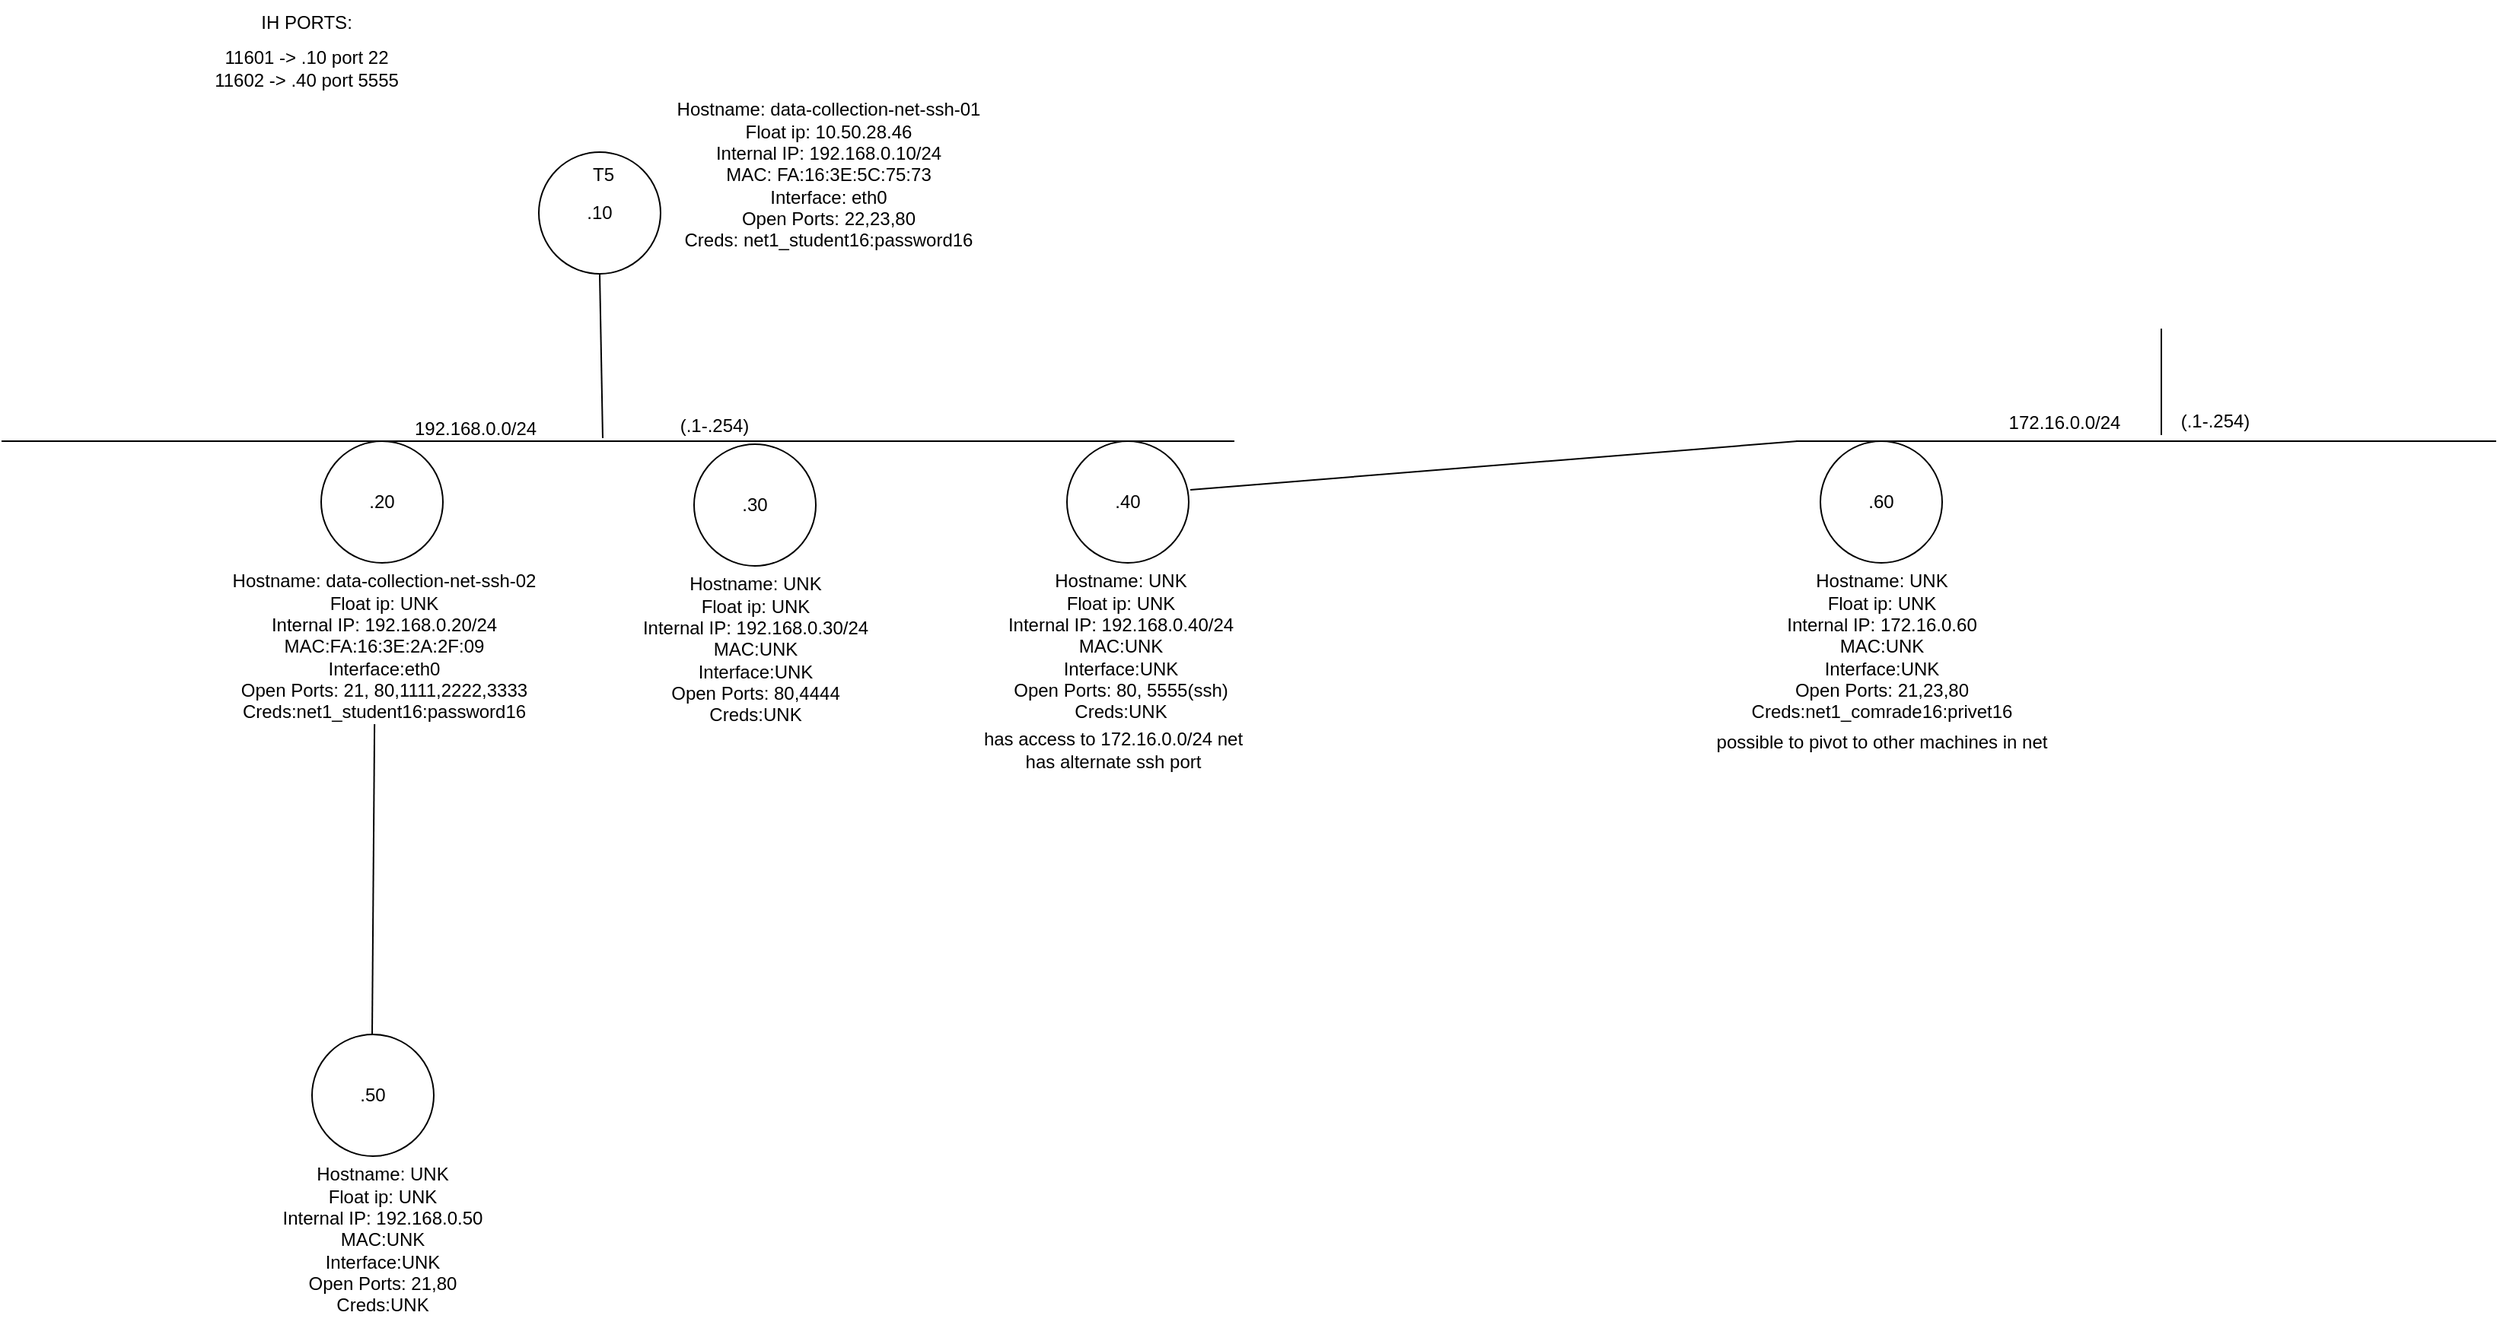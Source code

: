 <mxfile version="25.0.3">
  <diagram name="Page-1" id="3HljjeonpikpDT7aXv6a">
    <mxGraphModel dx="1434" dy="774" grid="1" gridSize="10" guides="1" tooltips="1" connect="1" arrows="1" fold="1" page="1" pageScale="1" pageWidth="850" pageHeight="1100" math="0" shadow="0">
      <root>
        <mxCell id="0" />
        <mxCell id="1" parent="0" />
        <mxCell id="ynCWnTIM4ECGxfwA6KKe-1" value=".10" style="ellipse;whiteSpace=wrap;html=1;aspect=fixed;" vertex="1" parent="1">
          <mxGeometry x="383" y="200" width="80" height="80" as="geometry" />
        </mxCell>
        <mxCell id="ynCWnTIM4ECGxfwA6KKe-2" value="&lt;div&gt;Hostname: data-collection-net-ssh-01&lt;br&gt;&lt;/div&gt;&lt;div&gt;Float ip: 10.50.28.46&lt;/div&gt;&lt;div&gt;Internal IP: 192.168.0.10/24&lt;br&gt;&lt;/div&gt;&lt;div&gt;MAC: FA:16:3E:5C:75:73&lt;br&gt;&lt;/div&gt;&lt;div&gt;Interface: eth0&lt;br&gt;&lt;/div&gt;&lt;div&gt;Open Ports: 22,23,80&lt;br&gt;&lt;/div&gt;&lt;div&gt;Creds: net1_student16:password16&lt;/div&gt;" style="text;html=1;align=center;verticalAlign=middle;resizable=0;points=[];autosize=1;strokeColor=none;fillColor=none;" vertex="1" parent="1">
          <mxGeometry x="463" y="160" width="220" height="110" as="geometry" />
        </mxCell>
        <mxCell id="ynCWnTIM4ECGxfwA6KKe-3" value="T5" style="text;html=1;align=center;verticalAlign=middle;resizable=0;points=[];autosize=1;strokeColor=none;fillColor=none;" vertex="1" parent="1">
          <mxGeometry x="405" y="200" width="40" height="30" as="geometry" />
        </mxCell>
        <mxCell id="ynCWnTIM4ECGxfwA6KKe-4" value="" style="endArrow=none;html=1;rounded=0;" edge="1" parent="1">
          <mxGeometry width="50" height="50" relative="1" as="geometry">
            <mxPoint x="30" y="390" as="sourcePoint" />
            <mxPoint x="840" y="390" as="targetPoint" />
          </mxGeometry>
        </mxCell>
        <mxCell id="ynCWnTIM4ECGxfwA6KKe-5" value="" style="endArrow=none;html=1;rounded=0;entryX=0.5;entryY=1;entryDx=0;entryDy=0;" edge="1" parent="1" target="ynCWnTIM4ECGxfwA6KKe-1">
          <mxGeometry width="50" height="50" relative="1" as="geometry">
            <mxPoint x="425" y="388" as="sourcePoint" />
            <mxPoint x="425" y="318" as="targetPoint" />
          </mxGeometry>
        </mxCell>
        <mxCell id="ynCWnTIM4ECGxfwA6KKe-6" value="192.168.0.0/24" style="text;html=1;align=center;verticalAlign=middle;resizable=0;points=[];autosize=1;strokeColor=none;fillColor=none;" vertex="1" parent="1">
          <mxGeometry x="291" y="367" width="100" height="30" as="geometry" />
        </mxCell>
        <mxCell id="ynCWnTIM4ECGxfwA6KKe-7" value="(.1-.254)" style="text;html=1;align=center;verticalAlign=middle;resizable=0;points=[];autosize=1;strokeColor=none;fillColor=none;" vertex="1" parent="1">
          <mxGeometry x="463" y="365" width="70" height="30" as="geometry" />
        </mxCell>
        <mxCell id="ynCWnTIM4ECGxfwA6KKe-8" value=".20" style="ellipse;whiteSpace=wrap;html=1;aspect=fixed;" vertex="1" parent="1">
          <mxGeometry x="240" y="390" width="80" height="80" as="geometry" />
        </mxCell>
        <mxCell id="ynCWnTIM4ECGxfwA6KKe-9" value=".60" style="ellipse;whiteSpace=wrap;html=1;aspect=fixed;" vertex="1" parent="1">
          <mxGeometry x="1225" y="390" width="80" height="80" as="geometry" />
        </mxCell>
        <mxCell id="ynCWnTIM4ECGxfwA6KKe-10" value="&lt;div&gt;Hostname: data-collection-net-ssh-02&lt;br&gt;&lt;/div&gt;&lt;div&gt;Float ip: UNK&lt;br&gt;&lt;/div&gt;&lt;div&gt;Internal IP: 192.168.0.20/24&lt;br&gt;&lt;/div&gt;&lt;div&gt;MAC:FA:16:3E:2A:2F:09&lt;br&gt;&lt;/div&gt;&lt;div&gt;Interface:eth0&lt;br&gt;&lt;/div&gt;&lt;div&gt;Open Ports: 21, 80,1111,2222,3333&lt;br&gt;&lt;/div&gt;&lt;div&gt;Creds:net1_student16:password16&lt;br&gt;&lt;/div&gt;" style="text;html=1;align=center;verticalAlign=middle;resizable=0;points=[];autosize=1;strokeColor=none;fillColor=none;" vertex="1" parent="1">
          <mxGeometry x="171" y="470" width="220" height="110" as="geometry" />
        </mxCell>
        <mxCell id="ynCWnTIM4ECGxfwA6KKe-12" value="&lt;div&gt;Hostname: UNK&lt;br&gt;&lt;/div&gt;&lt;div&gt;Float ip: UNK&lt;br&gt;&lt;/div&gt;&lt;div&gt;Internal IP: 172.16.0.60&lt;br&gt;&lt;/div&gt;&lt;div&gt;MAC:UNK&lt;br&gt;&lt;/div&gt;&lt;div&gt;Interface:UNK&lt;br&gt;&lt;/div&gt;&lt;div&gt;Open Ports: 21,23,80&lt;br&gt;&lt;/div&gt;&lt;div&gt;Creds:net1_comrade16:privet16&lt;br&gt;&lt;/div&gt;" style="text;html=1;align=center;verticalAlign=middle;resizable=0;points=[];autosize=1;strokeColor=none;fillColor=none;" vertex="1" parent="1">
          <mxGeometry x="1170" y="470" width="190" height="110" as="geometry" />
        </mxCell>
        <mxCell id="ynCWnTIM4ECGxfwA6KKe-13" value=".40" style="ellipse;whiteSpace=wrap;html=1;aspect=fixed;" vertex="1" parent="1">
          <mxGeometry x="730" y="390" width="80" height="80" as="geometry" />
        </mxCell>
        <mxCell id="ynCWnTIM4ECGxfwA6KKe-15" value="&lt;div&gt;Hostname: UNK&lt;br&gt;&lt;/div&gt;&lt;div&gt;Float ip: UNK&lt;br&gt;&lt;/div&gt;&lt;div&gt;Internal IP: 192.168.0.40/24&lt;br&gt;&lt;/div&gt;&lt;div&gt;MAC:UNK&lt;br&gt;&lt;/div&gt;&lt;div&gt;Interface:UNK&lt;br&gt;&lt;/div&gt;&lt;div&gt;Open Ports: 80, 5555(ssh)&lt;br&gt;&lt;/div&gt;&lt;div&gt;Creds:UNK&lt;br&gt;&lt;/div&gt;" style="text;html=1;align=center;verticalAlign=middle;resizable=0;points=[];autosize=1;strokeColor=none;fillColor=none;" vertex="1" parent="1">
          <mxGeometry x="680" y="470" width="170" height="110" as="geometry" />
        </mxCell>
        <mxCell id="ynCWnTIM4ECGxfwA6KKe-16" value="&lt;div&gt;has access to 172.16.0.0/24 net&lt;/div&gt;&lt;div&gt;has alternate ssh port&lt;br&gt;&lt;/div&gt;" style="text;html=1;align=center;verticalAlign=middle;resizable=0;points=[];autosize=1;strokeColor=none;fillColor=none;" vertex="1" parent="1">
          <mxGeometry x="665" y="573" width="190" height="40" as="geometry" />
        </mxCell>
        <mxCell id="ynCWnTIM4ECGxfwA6KKe-17" value=".50" style="ellipse;whiteSpace=wrap;html=1;aspect=fixed;" vertex="1" parent="1">
          <mxGeometry x="234" y="780" width="80" height="80" as="geometry" />
        </mxCell>
        <mxCell id="ynCWnTIM4ECGxfwA6KKe-18" value="&lt;div&gt;Hostname: UNK&lt;br&gt;&lt;/div&gt;&lt;div&gt;Float ip: UNK&lt;br&gt;&lt;/div&gt;&lt;div&gt;Internal IP: 192.168.0.50&lt;br&gt;&lt;/div&gt;&lt;div&gt;MAC:UNK&lt;br&gt;&lt;/div&gt;&lt;div&gt;Interface:UNK&lt;br&gt;&lt;/div&gt;&lt;div&gt;Open Ports: 21,80&lt;br&gt;&lt;/div&gt;&lt;div&gt;Creds:UNK&lt;br&gt;&lt;/div&gt;" style="text;html=1;align=center;verticalAlign=middle;resizable=0;points=[];autosize=1;strokeColor=none;fillColor=none;" vertex="1" parent="1">
          <mxGeometry x="205" y="860" width="150" height="110" as="geometry" />
        </mxCell>
        <mxCell id="ynCWnTIM4ECGxfwA6KKe-19" value="" style="endArrow=none;html=1;rounded=0;entryX=0.473;entryY=0.964;entryDx=0;entryDy=0;entryPerimeter=0;" edge="1" parent="1" target="ynCWnTIM4ECGxfwA6KKe-10">
          <mxGeometry width="50" height="50" relative="1" as="geometry">
            <mxPoint x="273.5" y="780" as="sourcePoint" />
            <mxPoint x="273.5" y="660" as="targetPoint" />
          </mxGeometry>
        </mxCell>
        <mxCell id="ynCWnTIM4ECGxfwA6KKe-20" value="" style="endArrow=none;html=1;rounded=0;" edge="1" parent="1">
          <mxGeometry width="50" height="50" relative="1" as="geometry">
            <mxPoint x="1209" y="390" as="sourcePoint" />
            <mxPoint x="1669" y="390" as="targetPoint" />
          </mxGeometry>
        </mxCell>
        <mxCell id="ynCWnTIM4ECGxfwA6KKe-21" value="172.16.0.0/24" style="text;html=1;align=center;verticalAlign=middle;resizable=0;points=[];autosize=1;strokeColor=none;fillColor=none;" vertex="1" parent="1">
          <mxGeometry x="1335" y="363" width="100" height="30" as="geometry" />
        </mxCell>
        <mxCell id="ynCWnTIM4ECGxfwA6KKe-22" value="" style="endArrow=none;html=1;rounded=0;" edge="1" parent="1">
          <mxGeometry width="50" height="50" relative="1" as="geometry">
            <mxPoint x="1449" y="386" as="sourcePoint" />
            <mxPoint x="1449" y="316" as="targetPoint" />
          </mxGeometry>
        </mxCell>
        <mxCell id="ynCWnTIM4ECGxfwA6KKe-23" value="(.1-.254)" style="text;html=1;align=center;verticalAlign=middle;resizable=0;points=[];autosize=1;strokeColor=none;fillColor=none;" vertex="1" parent="1">
          <mxGeometry x="1449" y="362" width="70" height="30" as="geometry" />
        </mxCell>
        <mxCell id="ynCWnTIM4ECGxfwA6KKe-24" value="" style="endArrow=none;html=1;rounded=0;exitX=1.013;exitY=0.4;exitDx=0;exitDy=0;exitPerimeter=0;" edge="1" parent="1" source="ynCWnTIM4ECGxfwA6KKe-13">
          <mxGeometry width="50" height="50" relative="1" as="geometry">
            <mxPoint x="920" y="440" as="sourcePoint" />
            <mxPoint x="1210" y="390" as="targetPoint" />
          </mxGeometry>
        </mxCell>
        <mxCell id="ynCWnTIM4ECGxfwA6KKe-25" value=".30" style="ellipse;whiteSpace=wrap;html=1;aspect=fixed;" vertex="1" parent="1">
          <mxGeometry x="485" y="392" width="80" height="80" as="geometry" />
        </mxCell>
        <mxCell id="ynCWnTIM4ECGxfwA6KKe-26" value="&lt;div&gt;Hostname: UNK&lt;br&gt;&lt;/div&gt;&lt;div&gt;Float ip: UNK&lt;br&gt;&lt;/div&gt;&lt;div&gt;Internal IP: 192.168.0.30/24&lt;br&gt;&lt;/div&gt;&lt;div&gt;MAC:UNK&lt;br&gt;&lt;/div&gt;&lt;div&gt;Interface:UNK&lt;br&gt;&lt;/div&gt;&lt;div&gt;Open Ports: 80,4444&lt;br&gt;&lt;/div&gt;&lt;div&gt;Creds:UNK&lt;br&gt;&lt;/div&gt;" style="text;html=1;align=center;verticalAlign=middle;resizable=0;points=[];autosize=1;strokeColor=none;fillColor=none;" vertex="1" parent="1">
          <mxGeometry x="440" y="472" width="170" height="110" as="geometry" />
        </mxCell>
        <mxCell id="ynCWnTIM4ECGxfwA6KKe-27" value="&lt;div&gt;11601 -&amp;gt; .10 port 22&lt;/div&gt;&lt;div&gt;11602 -&amp;gt; .40 port 5555&lt;br&gt;&lt;/div&gt;" style="text;html=1;align=center;verticalAlign=middle;resizable=0;points=[];autosize=1;strokeColor=none;fillColor=none;" vertex="1" parent="1">
          <mxGeometry x="155" y="125" width="150" height="40" as="geometry" />
        </mxCell>
        <mxCell id="ynCWnTIM4ECGxfwA6KKe-28" value="IH PORTS:" style="text;html=1;align=center;verticalAlign=middle;resizable=0;points=[];autosize=1;strokeColor=none;fillColor=none;" vertex="1" parent="1">
          <mxGeometry x="190" y="100" width="80" height="30" as="geometry" />
        </mxCell>
        <mxCell id="ynCWnTIM4ECGxfwA6KKe-30" value="possible to pivot to other machines in net" style="text;html=1;align=center;verticalAlign=middle;resizable=0;points=[];autosize=1;strokeColor=none;fillColor=none;" vertex="1" parent="1">
          <mxGeometry x="1145" y="573" width="240" height="30" as="geometry" />
        </mxCell>
      </root>
    </mxGraphModel>
  </diagram>
</mxfile>
